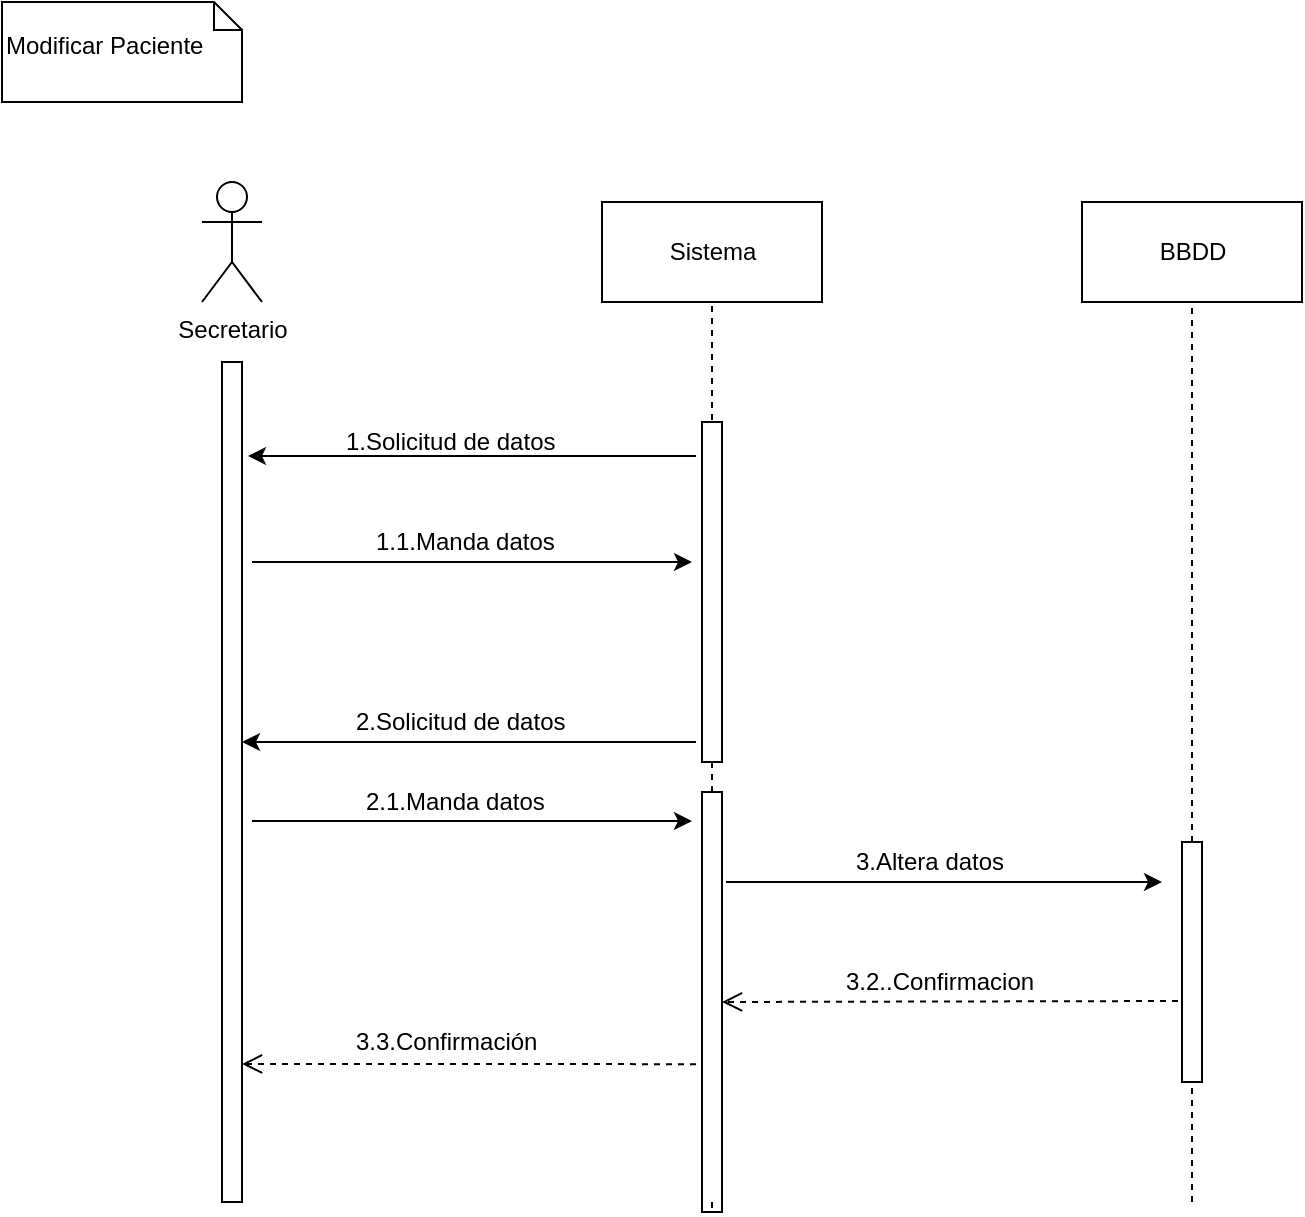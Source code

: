 <mxfile version="12.2.0" type="github" pages="1"><diagram id="bZXKFRUka3UqspwWL69Y" name="Page-1"><mxGraphModel dx="703" dy="699" grid="1" gridSize="10" guides="1" tooltips="1" connect="1" arrows="1" fold="1" page="1" pageScale="1" pageWidth="827" pageHeight="1169" math="0" shadow="0"><root><mxCell id="0"/><mxCell id="1" parent="0"/><mxCell id="aC_sC9zCva4iiTPc5NHo-22" value="" style="endArrow=none;dashed=1;html=1;entryX=0.5;entryY=1;entryDx=0;entryDy=0;" edge="1" parent="1" source="aC_sC9zCva4iiTPc5NHo-24" target="aC_sC9zCva4iiTPc5NHo-9"><mxGeometry width="50" height="50" relative="1" as="geometry"><mxPoint x="375" y="620" as="sourcePoint"/><mxPoint x="405" y="360" as="targetPoint"/></mxGeometry></mxCell><mxCell id="aC_sC9zCva4iiTPc5NHo-1" value="&lt;div&gt;Secretario&lt;/div&gt;&lt;div&gt;&lt;br&gt;&lt;/div&gt;" style="shape=umlActor;verticalLabelPosition=bottom;labelBackgroundColor=#ffffff;verticalAlign=top;html=1;" vertex="1" parent="1"><mxGeometry x="120" y="110" width="30" height="60" as="geometry"/></mxCell><mxCell id="aC_sC9zCva4iiTPc5NHo-7" value="" style="html=1;points=[];perimeter=orthogonalPerimeter;" vertex="1" parent="1"><mxGeometry x="130" y="200" width="10" height="420" as="geometry"/></mxCell><mxCell id="aC_sC9zCva4iiTPc5NHo-8" value="&lt;div&gt;&lt;br&gt;&lt;/div&gt;&lt;div&gt;Modificar Paciente&lt;br&gt;&lt;/div&gt;" style="shape=note;whiteSpace=wrap;html=1;size=14;verticalAlign=top;align=left;spacingTop=-6;" vertex="1" parent="1"><mxGeometry x="20" y="20" width="120" height="50" as="geometry"/></mxCell><mxCell id="aC_sC9zCva4iiTPc5NHo-9" value="Sistema" style="html=1;" vertex="1" parent="1"><mxGeometry x="320" y="120" width="110" height="50" as="geometry"/></mxCell><mxCell id="aC_sC9zCva4iiTPc5NHo-10" value="BBDD" style="html=1;" vertex="1" parent="1"><mxGeometry x="560" y="120" width="110" height="50" as="geometry"/></mxCell><mxCell id="aC_sC9zCva4iiTPc5NHo-13" value="" style="html=1;points=[];perimeter=orthogonalPerimeter;" vertex="1" parent="1"><mxGeometry x="370" y="230" width="10" height="170" as="geometry"/></mxCell><mxCell id="aC_sC9zCva4iiTPc5NHo-24" value="" style="html=1;points=[];perimeter=orthogonalPerimeter;" vertex="1" parent="1"><mxGeometry x="370" y="415" width="10" height="210" as="geometry"/></mxCell><mxCell id="aC_sC9zCva4iiTPc5NHo-25" value="" style="endArrow=none;dashed=1;html=1;entryX=0.5;entryY=1;entryDx=0;entryDy=0;" edge="1" parent="1" target="aC_sC9zCva4iiTPc5NHo-24"><mxGeometry width="50" height="50" relative="1" as="geometry"><mxPoint x="375" y="620" as="sourcePoint"/><mxPoint x="375" y="170" as="targetPoint"/></mxGeometry></mxCell><mxCell id="aC_sC9zCva4iiTPc5NHo-27" value="" style="endArrow=none;dashed=1;html=1;entryX=0.5;entryY=1;entryDx=0;entryDy=0;" edge="1" parent="1" source="aC_sC9zCva4iiTPc5NHo-28" target="aC_sC9zCva4iiTPc5NHo-10"><mxGeometry width="50" height="50" relative="1" as="geometry"><mxPoint x="615" y="620" as="sourcePoint"/><mxPoint x="640" y="327" as="targetPoint"/></mxGeometry></mxCell><mxCell id="aC_sC9zCva4iiTPc5NHo-28" value="" style="html=1;points=[];perimeter=orthogonalPerimeter;" vertex="1" parent="1"><mxGeometry x="610" y="440" width="10" height="120" as="geometry"/></mxCell><mxCell id="aC_sC9zCva4iiTPc5NHo-29" value="" style="endArrow=none;dashed=1;html=1;entryX=0.5;entryY=1;entryDx=0;entryDy=0;" edge="1" parent="1" target="aC_sC9zCva4iiTPc5NHo-28"><mxGeometry width="50" height="50" relative="1" as="geometry"><mxPoint x="615" y="620" as="sourcePoint"/><mxPoint x="615" y="170" as="targetPoint"/></mxGeometry></mxCell><mxCell id="aC_sC9zCva4iiTPc5NHo-39" value="" style="endArrow=classic;html=1;exitX=-0.3;exitY=0.1;exitDx=0;exitDy=0;exitPerimeter=0;" edge="1" parent="1" source="aC_sC9zCva4iiTPc5NHo-13"><mxGeometry width="50" height="50" relative="1" as="geometry"><mxPoint x="360" y="320" as="sourcePoint"/><mxPoint x="143" y="247" as="targetPoint"/></mxGeometry></mxCell><mxCell id="aC_sC9zCva4iiTPc5NHo-40" value="1.Solicitud de datos" style="text;html=1;resizable=0;points=[];autosize=1;align=left;verticalAlign=top;spacingTop=-4;" vertex="1" parent="1"><mxGeometry x="190" y="230" width="130" height="20" as="geometry"/></mxCell><mxCell id="aC_sC9zCva4iiTPc5NHo-41" value="" style="endArrow=classic;html=1;" edge="1" parent="1"><mxGeometry width="50" height="50" relative="1" as="geometry"><mxPoint x="145" y="300" as="sourcePoint"/><mxPoint x="365" y="300" as="targetPoint"/></mxGeometry></mxCell><mxCell id="aC_sC9zCva4iiTPc5NHo-42" value="&lt;div&gt;1.1.Manda datos&lt;/div&gt;&lt;div&gt;&lt;br&gt;&lt;/div&gt;" style="text;html=1;resizable=0;points=[];autosize=1;align=left;verticalAlign=top;spacingTop=-4;" vertex="1" parent="1"><mxGeometry x="205" y="280" width="110" height="30" as="geometry"/></mxCell><mxCell id="aC_sC9zCva4iiTPc5NHo-44" value="3.Altera datos" style="text;html=1;resizable=0;points=[];autosize=1;align=left;verticalAlign=top;spacingTop=-4;" vertex="1" parent="1"><mxGeometry x="445" y="440" width="90" height="20" as="geometry"/></mxCell><mxCell id="aC_sC9zCva4iiTPc5NHo-46" value="3.2..Confirmacion" style="text;html=1;resizable=0;points=[];autosize=1;align=left;verticalAlign=top;spacingTop=-4;" vertex="1" parent="1"><mxGeometry x="440" y="500" width="110" height="20" as="geometry"/></mxCell><mxCell id="aC_sC9zCva4iiTPc5NHo-47" value="" style="html=1;verticalAlign=bottom;endArrow=open;dashed=1;endSize=8;entryX=1.2;entryY=0.758;entryDx=0;entryDy=0;entryPerimeter=0;exitX=-0.3;exitY=0.648;exitDx=0;exitDy=0;exitPerimeter=0;" edge="1" parent="1" source="aC_sC9zCva4iiTPc5NHo-24"><mxGeometry x="-1" y="-434" relative="1" as="geometry"><mxPoint x="350" y="551" as="sourcePoint"/><mxPoint x="140" y="550.96" as="targetPoint"/><mxPoint x="390" y="244" as="offset"/></mxGeometry></mxCell><mxCell id="aC_sC9zCva4iiTPc5NHo-48" value="3.3.Confirmación" style="text;html=1;resizable=0;points=[];autosize=1;align=left;verticalAlign=top;spacingTop=-4;direction=west;" vertex="1" parent="1"><mxGeometry x="195" y="530" width="110" height="20" as="geometry"/></mxCell><mxCell id="aC_sC9zCva4iiTPc5NHo-50" value="&lt;div&gt;2.Solicitud de datos&lt;/div&gt;" style="text;html=1;resizable=0;points=[];autosize=1;align=left;verticalAlign=top;spacingTop=-4;" vertex="1" parent="1"><mxGeometry x="195" y="370" width="130" height="20" as="geometry"/></mxCell><mxCell id="aC_sC9zCva4iiTPc5NHo-53" value="" style="endArrow=classic;html=1;exitX=-0.3;exitY=0.941;exitDx=0;exitDy=0;exitPerimeter=0;" edge="1" parent="1" source="aC_sC9zCva4iiTPc5NHo-13"><mxGeometry width="50" height="50" relative="1" as="geometry"><mxPoint x="330" y="390" as="sourcePoint"/><mxPoint x="140" y="390" as="targetPoint"/><Array as="points"><mxPoint x="240" y="390"/></Array></mxGeometry></mxCell><mxCell id="aC_sC9zCva4iiTPc5NHo-54" value="&lt;div&gt;2.1.Manda datos&lt;/div&gt;&lt;div&gt;&lt;br&gt;&lt;/div&gt;" style="text;html=1;resizable=0;points=[];autosize=1;align=left;verticalAlign=top;spacingTop=-4;" vertex="1" parent="1"><mxGeometry x="200" y="410" width="110" height="30" as="geometry"/></mxCell><mxCell id="aC_sC9zCva4iiTPc5NHo-57" value="" style="endArrow=classic;html=1;" edge="1" parent="1"><mxGeometry width="50" height="50" relative="1" as="geometry"><mxPoint x="145" y="429.5" as="sourcePoint"/><mxPoint x="365" y="429.5" as="targetPoint"/></mxGeometry></mxCell><mxCell id="aC_sC9zCva4iiTPc5NHo-58" value="" style="endArrow=classic;html=1;exitX=1.2;exitY=0.214;exitDx=0;exitDy=0;exitPerimeter=0;" edge="1" parent="1" source="aC_sC9zCva4iiTPc5NHo-24"><mxGeometry width="50" height="50" relative="1" as="geometry"><mxPoint x="410" y="460" as="sourcePoint"/><mxPoint x="600" y="460" as="targetPoint"/></mxGeometry></mxCell><mxCell id="aC_sC9zCva4iiTPc5NHo-61" value="" style="html=1;verticalAlign=bottom;endArrow=open;dashed=1;endSize=8;entryX=1;entryY=0.5;entryDx=0;entryDy=0;entryPerimeter=0;" edge="1" parent="1" target="aC_sC9zCva4iiTPc5NHo-24"><mxGeometry x="-1" y="-434" relative="1" as="geometry"><mxPoint x="608" y="519.5" as="sourcePoint"/><mxPoint x="400" y="520" as="targetPoint"/><mxPoint x="390" y="244" as="offset"/></mxGeometry></mxCell></root></mxGraphModel></diagram></mxfile>